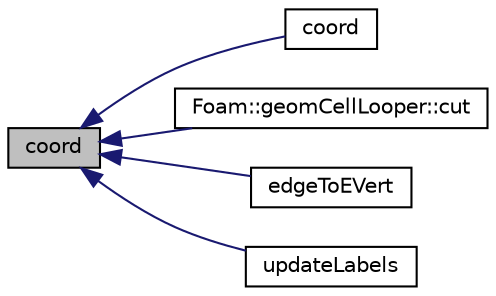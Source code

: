 digraph "coord"
{
  bgcolor="transparent";
  edge [fontname="Helvetica",fontsize="10",labelfontname="Helvetica",labelfontsize="10"];
  node [fontname="Helvetica",fontsize="10",shape=record];
  rankdir="LR";
  Node1 [label="coord",height=0.2,width=0.4,color="black", fillcolor="grey75", style="filled", fontcolor="black"];
  Node1 -> Node2 [dir="back",color="midnightblue",fontsize="10",style="solid",fontname="Helvetica"];
  Node2 [label="coord",height=0.2,width=0.4,color="black",URL="$a00621.html#abe1eebd571470464966d7749b3c7e69c"];
  Node1 -> Node3 [dir="back",color="midnightblue",fontsize="10",style="solid",fontname="Helvetica"];
  Node3 [label="Foam::geomCellLooper::cut",height=0.2,width=0.4,color="black",URL="$a00917.html#ae441aaf74ea7c5d77ba3bd7ddfcb919b",tooltip="Same but now also base point of cut provided (instead of always. "];
  Node1 -> Node4 [dir="back",color="midnightblue",fontsize="10",style="solid",fontname="Helvetica"];
  Node4 [label="edgeToEVert",height=0.2,width=0.4,color="black",URL="$a00621.html#aa5dee320c431d9fc6f8d474c45c18897"];
  Node1 -> Node5 [dir="back",color="midnightblue",fontsize="10",style="solid",fontname="Helvetica"];
  Node5 [label="updateLabels",height=0.2,width=0.4,color="black",URL="$a00621.html#a7e7e5d11262956eca3c65f6530405c5b",tooltip="Update map from map. Used to update cell/face labels. "];
}
